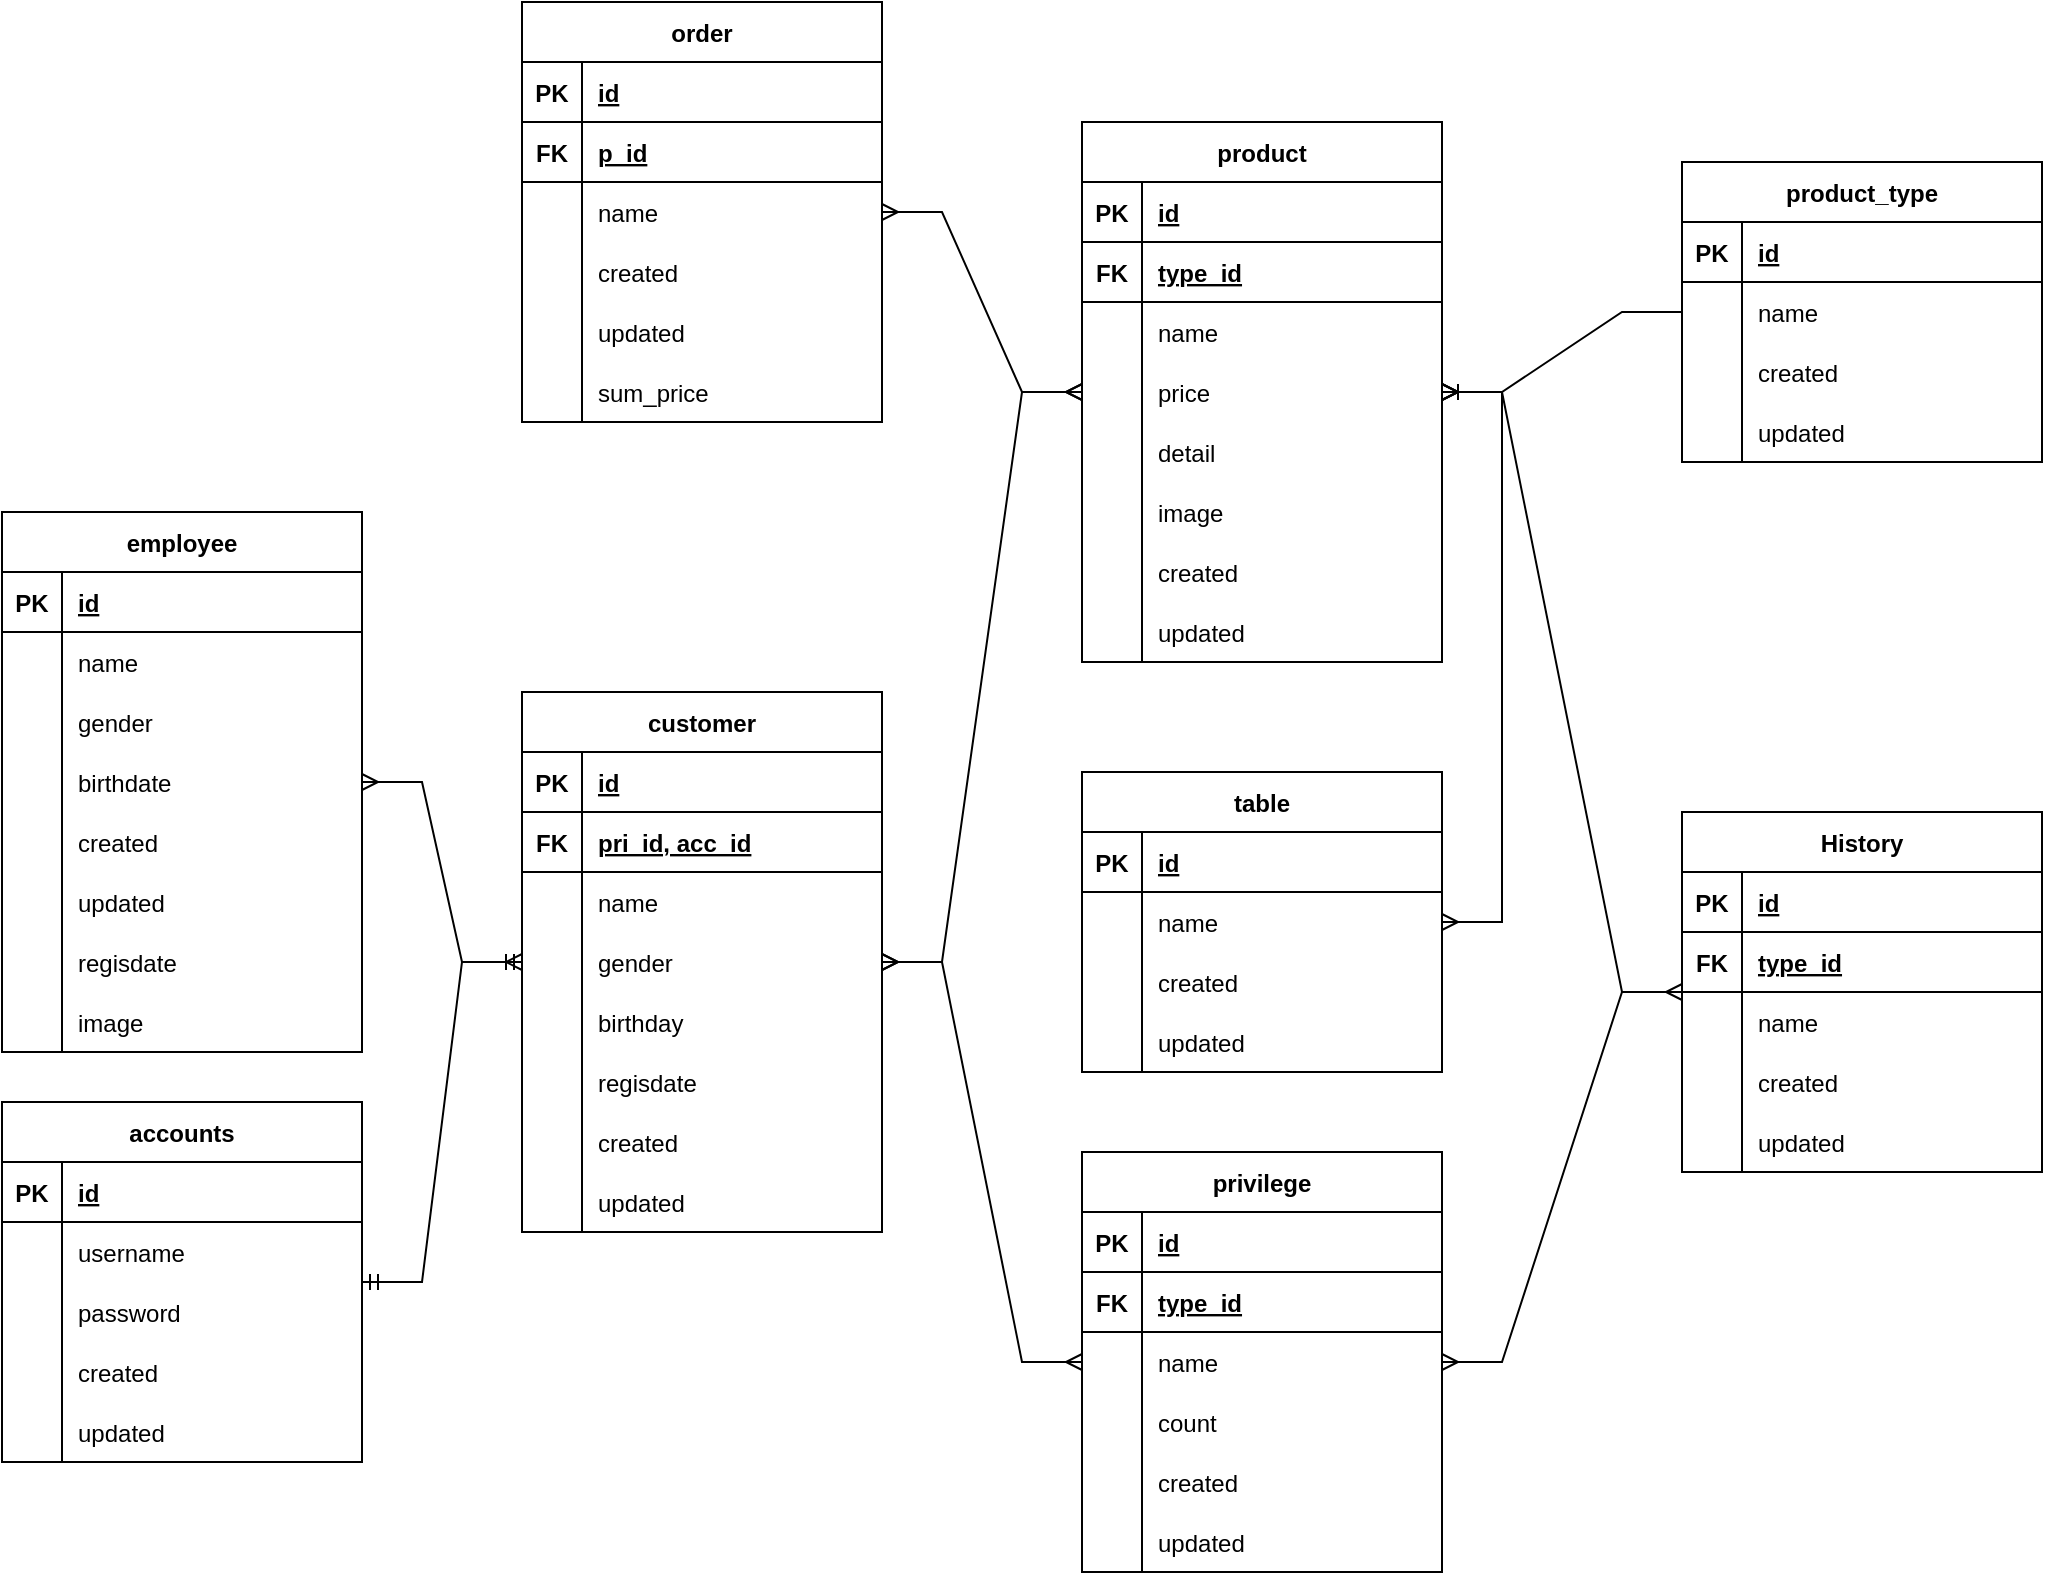 <mxfile version="20.6.0" type="github">
  <diagram name="Page-1" id="5d7acffa-a066-3a61-03fe-96351882024d">
    <mxGraphModel dx="1351" dy="737" grid="1" gridSize="10" guides="1" tooltips="1" connect="1" arrows="1" fold="1" page="1" pageScale="1" pageWidth="1100" pageHeight="850" background="#ffffff" math="0" shadow="0">
      <root>
        <mxCell id="0" />
        <mxCell id="1" parent="0" />
        <mxCell id="rkOTiN757Bld_D0Bsvgv-1" value="table" style="shape=table;startSize=30;container=1;collapsible=1;childLayout=tableLayout;fixedRows=1;rowLines=0;fontStyle=1;align=center;resizeLast=1;" parent="1" vertex="1">
          <mxGeometry x="580" y="425" width="180" height="150" as="geometry" />
        </mxCell>
        <mxCell id="rkOTiN757Bld_D0Bsvgv-2" value="" style="shape=tableRow;horizontal=0;startSize=0;swimlaneHead=0;swimlaneBody=0;fillColor=none;collapsible=0;dropTarget=0;points=[[0,0.5],[1,0.5]];portConstraint=eastwest;top=0;left=0;right=0;bottom=1;" parent="rkOTiN757Bld_D0Bsvgv-1" vertex="1">
          <mxGeometry y="30" width="180" height="30" as="geometry" />
        </mxCell>
        <mxCell id="rkOTiN757Bld_D0Bsvgv-3" value="PK" style="shape=partialRectangle;connectable=0;fillColor=none;top=0;left=0;bottom=0;right=0;fontStyle=1;overflow=hidden;" parent="rkOTiN757Bld_D0Bsvgv-2" vertex="1">
          <mxGeometry width="30" height="30" as="geometry">
            <mxRectangle width="30" height="30" as="alternateBounds" />
          </mxGeometry>
        </mxCell>
        <mxCell id="rkOTiN757Bld_D0Bsvgv-4" value="id" style="shape=partialRectangle;connectable=0;fillColor=none;top=0;left=0;bottom=0;right=0;align=left;spacingLeft=6;fontStyle=5;overflow=hidden;" parent="rkOTiN757Bld_D0Bsvgv-2" vertex="1">
          <mxGeometry x="30" width="150" height="30" as="geometry">
            <mxRectangle width="150" height="30" as="alternateBounds" />
          </mxGeometry>
        </mxCell>
        <mxCell id="rkOTiN757Bld_D0Bsvgv-5" value="" style="shape=tableRow;horizontal=0;startSize=0;swimlaneHead=0;swimlaneBody=0;fillColor=none;collapsible=0;dropTarget=0;points=[[0,0.5],[1,0.5]];portConstraint=eastwest;top=0;left=0;right=0;bottom=0;" parent="rkOTiN757Bld_D0Bsvgv-1" vertex="1">
          <mxGeometry y="60" width="180" height="30" as="geometry" />
        </mxCell>
        <mxCell id="rkOTiN757Bld_D0Bsvgv-6" value="" style="shape=partialRectangle;connectable=0;fillColor=none;top=0;left=0;bottom=0;right=0;editable=1;overflow=hidden;" parent="rkOTiN757Bld_D0Bsvgv-5" vertex="1">
          <mxGeometry width="30" height="30" as="geometry">
            <mxRectangle width="30" height="30" as="alternateBounds" />
          </mxGeometry>
        </mxCell>
        <mxCell id="rkOTiN757Bld_D0Bsvgv-7" value="name" style="shape=partialRectangle;connectable=0;fillColor=none;top=0;left=0;bottom=0;right=0;align=left;spacingLeft=6;overflow=hidden;" parent="rkOTiN757Bld_D0Bsvgv-5" vertex="1">
          <mxGeometry x="30" width="150" height="30" as="geometry">
            <mxRectangle width="150" height="30" as="alternateBounds" />
          </mxGeometry>
        </mxCell>
        <mxCell id="rkOTiN757Bld_D0Bsvgv-8" value="" style="shape=tableRow;horizontal=0;startSize=0;swimlaneHead=0;swimlaneBody=0;fillColor=none;collapsible=0;dropTarget=0;points=[[0,0.5],[1,0.5]];portConstraint=eastwest;top=0;left=0;right=0;bottom=0;" parent="rkOTiN757Bld_D0Bsvgv-1" vertex="1">
          <mxGeometry y="90" width="180" height="30" as="geometry" />
        </mxCell>
        <mxCell id="rkOTiN757Bld_D0Bsvgv-9" value="" style="shape=partialRectangle;connectable=0;fillColor=none;top=0;left=0;bottom=0;right=0;editable=1;overflow=hidden;" parent="rkOTiN757Bld_D0Bsvgv-8" vertex="1">
          <mxGeometry width="30" height="30" as="geometry">
            <mxRectangle width="30" height="30" as="alternateBounds" />
          </mxGeometry>
        </mxCell>
        <mxCell id="rkOTiN757Bld_D0Bsvgv-10" value="created" style="shape=partialRectangle;connectable=0;fillColor=none;top=0;left=0;bottom=0;right=0;align=left;spacingLeft=6;overflow=hidden;" parent="rkOTiN757Bld_D0Bsvgv-8" vertex="1">
          <mxGeometry x="30" width="150" height="30" as="geometry">
            <mxRectangle width="150" height="30" as="alternateBounds" />
          </mxGeometry>
        </mxCell>
        <mxCell id="rkOTiN757Bld_D0Bsvgv-16" value="" style="shape=tableRow;horizontal=0;startSize=0;swimlaneHead=0;swimlaneBody=0;fillColor=none;collapsible=0;dropTarget=0;points=[[0,0.5],[1,0.5]];portConstraint=eastwest;top=0;left=0;right=0;bottom=0;" parent="rkOTiN757Bld_D0Bsvgv-1" vertex="1">
          <mxGeometry y="120" width="180" height="30" as="geometry" />
        </mxCell>
        <mxCell id="rkOTiN757Bld_D0Bsvgv-17" value="" style="shape=partialRectangle;connectable=0;fillColor=none;top=0;left=0;bottom=0;right=0;editable=1;overflow=hidden;" parent="rkOTiN757Bld_D0Bsvgv-16" vertex="1">
          <mxGeometry width="30" height="30" as="geometry">
            <mxRectangle width="30" height="30" as="alternateBounds" />
          </mxGeometry>
        </mxCell>
        <mxCell id="rkOTiN757Bld_D0Bsvgv-18" value="updated" style="shape=partialRectangle;connectable=0;fillColor=none;top=0;left=0;bottom=0;right=0;align=left;spacingLeft=6;overflow=hidden;" parent="rkOTiN757Bld_D0Bsvgv-16" vertex="1">
          <mxGeometry x="30" width="150" height="30" as="geometry">
            <mxRectangle width="150" height="30" as="alternateBounds" />
          </mxGeometry>
        </mxCell>
        <mxCell id="rkOTiN757Bld_D0Bsvgv-32" value="customer" style="shape=table;startSize=30;container=1;collapsible=1;childLayout=tableLayout;fixedRows=1;rowLines=0;fontStyle=1;align=center;resizeLast=1;" parent="1" vertex="1">
          <mxGeometry x="300" y="385" width="180" height="270" as="geometry" />
        </mxCell>
        <mxCell id="rkOTiN757Bld_D0Bsvgv-33" value="" style="shape=tableRow;horizontal=0;startSize=0;swimlaneHead=0;swimlaneBody=0;fillColor=none;collapsible=0;dropTarget=0;points=[[0,0.5],[1,0.5]];portConstraint=eastwest;top=0;left=0;right=0;bottom=1;" parent="rkOTiN757Bld_D0Bsvgv-32" vertex="1">
          <mxGeometry y="30" width="180" height="30" as="geometry" />
        </mxCell>
        <mxCell id="rkOTiN757Bld_D0Bsvgv-34" value="PK" style="shape=partialRectangle;connectable=0;fillColor=none;top=0;left=0;bottom=0;right=0;fontStyle=1;overflow=hidden;" parent="rkOTiN757Bld_D0Bsvgv-33" vertex="1">
          <mxGeometry width="30" height="30" as="geometry">
            <mxRectangle width="30" height="30" as="alternateBounds" />
          </mxGeometry>
        </mxCell>
        <mxCell id="rkOTiN757Bld_D0Bsvgv-35" value="id" style="shape=partialRectangle;connectable=0;fillColor=none;top=0;left=0;bottom=0;right=0;align=left;spacingLeft=6;fontStyle=5;overflow=hidden;" parent="rkOTiN757Bld_D0Bsvgv-33" vertex="1">
          <mxGeometry x="30" width="150" height="30" as="geometry">
            <mxRectangle width="150" height="30" as="alternateBounds" />
          </mxGeometry>
        </mxCell>
        <mxCell id="iLS-FOW6j_LU89P7cBRq-101" value="" style="shape=tableRow;horizontal=0;startSize=0;swimlaneHead=0;swimlaneBody=0;fillColor=none;collapsible=0;dropTarget=0;points=[[0,0.5],[1,0.5]];portConstraint=eastwest;top=0;left=0;right=0;bottom=1;" parent="rkOTiN757Bld_D0Bsvgv-32" vertex="1">
          <mxGeometry y="60" width="180" height="30" as="geometry" />
        </mxCell>
        <mxCell id="iLS-FOW6j_LU89P7cBRq-102" value="FK" style="shape=partialRectangle;connectable=0;fillColor=none;top=0;left=0;bottom=0;right=0;fontStyle=1;overflow=hidden;" parent="iLS-FOW6j_LU89P7cBRq-101" vertex="1">
          <mxGeometry width="30" height="30" as="geometry">
            <mxRectangle width="30" height="30" as="alternateBounds" />
          </mxGeometry>
        </mxCell>
        <mxCell id="iLS-FOW6j_LU89P7cBRq-103" value="pri_id, acc_id" style="shape=partialRectangle;connectable=0;fillColor=none;top=0;left=0;bottom=0;right=0;align=left;spacingLeft=6;fontStyle=5;overflow=hidden;" parent="iLS-FOW6j_LU89P7cBRq-101" vertex="1">
          <mxGeometry x="30" width="150" height="30" as="geometry">
            <mxRectangle width="150" height="30" as="alternateBounds" />
          </mxGeometry>
        </mxCell>
        <mxCell id="rkOTiN757Bld_D0Bsvgv-36" value="" style="shape=tableRow;horizontal=0;startSize=0;swimlaneHead=0;swimlaneBody=0;fillColor=none;collapsible=0;dropTarget=0;points=[[0,0.5],[1,0.5]];portConstraint=eastwest;top=0;left=0;right=0;bottom=0;" parent="rkOTiN757Bld_D0Bsvgv-32" vertex="1">
          <mxGeometry y="90" width="180" height="30" as="geometry" />
        </mxCell>
        <mxCell id="rkOTiN757Bld_D0Bsvgv-37" value="" style="shape=partialRectangle;connectable=0;fillColor=none;top=0;left=0;bottom=0;right=0;editable=1;overflow=hidden;" parent="rkOTiN757Bld_D0Bsvgv-36" vertex="1">
          <mxGeometry width="30" height="30" as="geometry">
            <mxRectangle width="30" height="30" as="alternateBounds" />
          </mxGeometry>
        </mxCell>
        <mxCell id="rkOTiN757Bld_D0Bsvgv-38" value="name" style="shape=partialRectangle;connectable=0;fillColor=none;top=0;left=0;bottom=0;right=0;align=left;spacingLeft=6;overflow=hidden;" parent="rkOTiN757Bld_D0Bsvgv-36" vertex="1">
          <mxGeometry x="30" width="150" height="30" as="geometry">
            <mxRectangle width="150" height="30" as="alternateBounds" />
          </mxGeometry>
        </mxCell>
        <mxCell id="rkOTiN757Bld_D0Bsvgv-116" value="" style="shape=tableRow;horizontal=0;startSize=0;swimlaneHead=0;swimlaneBody=0;fillColor=none;collapsible=0;dropTarget=0;points=[[0,0.5],[1,0.5]];portConstraint=eastwest;top=0;left=0;right=0;bottom=0;" parent="rkOTiN757Bld_D0Bsvgv-32" vertex="1">
          <mxGeometry y="120" width="180" height="30" as="geometry" />
        </mxCell>
        <mxCell id="rkOTiN757Bld_D0Bsvgv-117" value="" style="shape=partialRectangle;connectable=0;fillColor=none;top=0;left=0;bottom=0;right=0;editable=1;overflow=hidden;" parent="rkOTiN757Bld_D0Bsvgv-116" vertex="1">
          <mxGeometry width="30" height="30" as="geometry">
            <mxRectangle width="30" height="30" as="alternateBounds" />
          </mxGeometry>
        </mxCell>
        <mxCell id="rkOTiN757Bld_D0Bsvgv-118" value="gender" style="shape=partialRectangle;connectable=0;fillColor=none;top=0;left=0;bottom=0;right=0;align=left;spacingLeft=6;overflow=hidden;" parent="rkOTiN757Bld_D0Bsvgv-116" vertex="1">
          <mxGeometry x="30" width="150" height="30" as="geometry">
            <mxRectangle width="150" height="30" as="alternateBounds" />
          </mxGeometry>
        </mxCell>
        <mxCell id="rkOTiN757Bld_D0Bsvgv-119" value="" style="shape=tableRow;horizontal=0;startSize=0;swimlaneHead=0;swimlaneBody=0;fillColor=none;collapsible=0;dropTarget=0;points=[[0,0.5],[1,0.5]];portConstraint=eastwest;top=0;left=0;right=0;bottom=0;" parent="rkOTiN757Bld_D0Bsvgv-32" vertex="1">
          <mxGeometry y="150" width="180" height="30" as="geometry" />
        </mxCell>
        <mxCell id="rkOTiN757Bld_D0Bsvgv-120" value="" style="shape=partialRectangle;connectable=0;fillColor=none;top=0;left=0;bottom=0;right=0;editable=1;overflow=hidden;" parent="rkOTiN757Bld_D0Bsvgv-119" vertex="1">
          <mxGeometry width="30" height="30" as="geometry">
            <mxRectangle width="30" height="30" as="alternateBounds" />
          </mxGeometry>
        </mxCell>
        <mxCell id="rkOTiN757Bld_D0Bsvgv-121" value="birthday" style="shape=partialRectangle;connectable=0;fillColor=none;top=0;left=0;bottom=0;right=0;align=left;spacingLeft=6;overflow=hidden;" parent="rkOTiN757Bld_D0Bsvgv-119" vertex="1">
          <mxGeometry x="30" width="150" height="30" as="geometry">
            <mxRectangle width="150" height="30" as="alternateBounds" />
          </mxGeometry>
        </mxCell>
        <mxCell id="iLS-FOW6j_LU89P7cBRq-33" value="" style="shape=tableRow;horizontal=0;startSize=0;swimlaneHead=0;swimlaneBody=0;fillColor=none;collapsible=0;dropTarget=0;points=[[0,0.5],[1,0.5]];portConstraint=eastwest;top=0;left=0;right=0;bottom=0;" parent="rkOTiN757Bld_D0Bsvgv-32" vertex="1">
          <mxGeometry y="180" width="180" height="30" as="geometry" />
        </mxCell>
        <mxCell id="iLS-FOW6j_LU89P7cBRq-34" value="" style="shape=partialRectangle;connectable=0;fillColor=none;top=0;left=0;bottom=0;right=0;editable=1;overflow=hidden;" parent="iLS-FOW6j_LU89P7cBRq-33" vertex="1">
          <mxGeometry width="30" height="30" as="geometry">
            <mxRectangle width="30" height="30" as="alternateBounds" />
          </mxGeometry>
        </mxCell>
        <mxCell id="iLS-FOW6j_LU89P7cBRq-35" value="regisdate" style="shape=partialRectangle;connectable=0;fillColor=none;top=0;left=0;bottom=0;right=0;align=left;spacingLeft=6;overflow=hidden;" parent="iLS-FOW6j_LU89P7cBRq-33" vertex="1">
          <mxGeometry x="30" width="150" height="30" as="geometry">
            <mxRectangle width="150" height="30" as="alternateBounds" />
          </mxGeometry>
        </mxCell>
        <mxCell id="rkOTiN757Bld_D0Bsvgv-39" value="" style="shape=tableRow;horizontal=0;startSize=0;swimlaneHead=0;swimlaneBody=0;fillColor=none;collapsible=0;dropTarget=0;points=[[0,0.5],[1,0.5]];portConstraint=eastwest;top=0;left=0;right=0;bottom=0;" parent="rkOTiN757Bld_D0Bsvgv-32" vertex="1">
          <mxGeometry y="210" width="180" height="30" as="geometry" />
        </mxCell>
        <mxCell id="rkOTiN757Bld_D0Bsvgv-40" value="" style="shape=partialRectangle;connectable=0;fillColor=none;top=0;left=0;bottom=0;right=0;editable=1;overflow=hidden;" parent="rkOTiN757Bld_D0Bsvgv-39" vertex="1">
          <mxGeometry width="30" height="30" as="geometry">
            <mxRectangle width="30" height="30" as="alternateBounds" />
          </mxGeometry>
        </mxCell>
        <mxCell id="rkOTiN757Bld_D0Bsvgv-41" value="created" style="shape=partialRectangle;connectable=0;fillColor=none;top=0;left=0;bottom=0;right=0;align=left;spacingLeft=6;overflow=hidden;" parent="rkOTiN757Bld_D0Bsvgv-39" vertex="1">
          <mxGeometry x="30" width="150" height="30" as="geometry">
            <mxRectangle width="150" height="30" as="alternateBounds" />
          </mxGeometry>
        </mxCell>
        <mxCell id="rkOTiN757Bld_D0Bsvgv-42" value="" style="shape=tableRow;horizontal=0;startSize=0;swimlaneHead=0;swimlaneBody=0;fillColor=none;collapsible=0;dropTarget=0;points=[[0,0.5],[1,0.5]];portConstraint=eastwest;top=0;left=0;right=0;bottom=0;" parent="rkOTiN757Bld_D0Bsvgv-32" vertex="1">
          <mxGeometry y="240" width="180" height="30" as="geometry" />
        </mxCell>
        <mxCell id="rkOTiN757Bld_D0Bsvgv-43" value="" style="shape=partialRectangle;connectable=0;fillColor=none;top=0;left=0;bottom=0;right=0;editable=1;overflow=hidden;" parent="rkOTiN757Bld_D0Bsvgv-42" vertex="1">
          <mxGeometry width="30" height="30" as="geometry">
            <mxRectangle width="30" height="30" as="alternateBounds" />
          </mxGeometry>
        </mxCell>
        <mxCell id="rkOTiN757Bld_D0Bsvgv-44" value="updated" style="shape=partialRectangle;connectable=0;fillColor=none;top=0;left=0;bottom=0;right=0;align=left;spacingLeft=6;overflow=hidden;" parent="rkOTiN757Bld_D0Bsvgv-42" vertex="1">
          <mxGeometry x="30" width="150" height="30" as="geometry">
            <mxRectangle width="150" height="30" as="alternateBounds" />
          </mxGeometry>
        </mxCell>
        <mxCell id="rkOTiN757Bld_D0Bsvgv-45" value="employee" style="shape=table;startSize=30;container=1;collapsible=1;childLayout=tableLayout;fixedRows=1;rowLines=0;fontStyle=1;align=center;resizeLast=1;" parent="1" vertex="1">
          <mxGeometry x="40" y="295" width="180" height="270" as="geometry" />
        </mxCell>
        <mxCell id="rkOTiN757Bld_D0Bsvgv-46" value="" style="shape=tableRow;horizontal=0;startSize=0;swimlaneHead=0;swimlaneBody=0;fillColor=none;collapsible=0;dropTarget=0;points=[[0,0.5],[1,0.5]];portConstraint=eastwest;top=0;left=0;right=0;bottom=1;" parent="rkOTiN757Bld_D0Bsvgv-45" vertex="1">
          <mxGeometry y="30" width="180" height="30" as="geometry" />
        </mxCell>
        <mxCell id="rkOTiN757Bld_D0Bsvgv-47" value="PK" style="shape=partialRectangle;connectable=0;fillColor=none;top=0;left=0;bottom=0;right=0;fontStyle=1;overflow=hidden;" parent="rkOTiN757Bld_D0Bsvgv-46" vertex="1">
          <mxGeometry width="30" height="30" as="geometry">
            <mxRectangle width="30" height="30" as="alternateBounds" />
          </mxGeometry>
        </mxCell>
        <mxCell id="rkOTiN757Bld_D0Bsvgv-48" value="id" style="shape=partialRectangle;connectable=0;fillColor=none;top=0;left=0;bottom=0;right=0;align=left;spacingLeft=6;fontStyle=5;overflow=hidden;" parent="rkOTiN757Bld_D0Bsvgv-46" vertex="1">
          <mxGeometry x="30" width="150" height="30" as="geometry">
            <mxRectangle width="150" height="30" as="alternateBounds" />
          </mxGeometry>
        </mxCell>
        <mxCell id="rkOTiN757Bld_D0Bsvgv-49" value="" style="shape=tableRow;horizontal=0;startSize=0;swimlaneHead=0;swimlaneBody=0;fillColor=none;collapsible=0;dropTarget=0;points=[[0,0.5],[1,0.5]];portConstraint=eastwest;top=0;left=0;right=0;bottom=0;" parent="rkOTiN757Bld_D0Bsvgv-45" vertex="1">
          <mxGeometry y="60" width="180" height="30" as="geometry" />
        </mxCell>
        <mxCell id="rkOTiN757Bld_D0Bsvgv-50" value="" style="shape=partialRectangle;connectable=0;fillColor=none;top=0;left=0;bottom=0;right=0;editable=1;overflow=hidden;" parent="rkOTiN757Bld_D0Bsvgv-49" vertex="1">
          <mxGeometry width="30" height="30" as="geometry">
            <mxRectangle width="30" height="30" as="alternateBounds" />
          </mxGeometry>
        </mxCell>
        <mxCell id="rkOTiN757Bld_D0Bsvgv-51" value="name" style="shape=partialRectangle;connectable=0;fillColor=none;top=0;left=0;bottom=0;right=0;align=left;spacingLeft=6;overflow=hidden;" parent="rkOTiN757Bld_D0Bsvgv-49" vertex="1">
          <mxGeometry x="30" width="150" height="30" as="geometry">
            <mxRectangle width="150" height="30" as="alternateBounds" />
          </mxGeometry>
        </mxCell>
        <mxCell id="iLS-FOW6j_LU89P7cBRq-27" value="" style="shape=tableRow;horizontal=0;startSize=0;swimlaneHead=0;swimlaneBody=0;fillColor=none;collapsible=0;dropTarget=0;points=[[0,0.5],[1,0.5]];portConstraint=eastwest;top=0;left=0;right=0;bottom=0;" parent="rkOTiN757Bld_D0Bsvgv-45" vertex="1">
          <mxGeometry y="90" width="180" height="30" as="geometry" />
        </mxCell>
        <mxCell id="iLS-FOW6j_LU89P7cBRq-28" value="" style="shape=partialRectangle;connectable=0;fillColor=none;top=0;left=0;bottom=0;right=0;editable=1;overflow=hidden;" parent="iLS-FOW6j_LU89P7cBRq-27" vertex="1">
          <mxGeometry width="30" height="30" as="geometry">
            <mxRectangle width="30" height="30" as="alternateBounds" />
          </mxGeometry>
        </mxCell>
        <mxCell id="iLS-FOW6j_LU89P7cBRq-29" value="gender" style="shape=partialRectangle;connectable=0;fillColor=none;top=0;left=0;bottom=0;right=0;align=left;spacingLeft=6;overflow=hidden;" parent="iLS-FOW6j_LU89P7cBRq-27" vertex="1">
          <mxGeometry x="30" width="150" height="30" as="geometry">
            <mxRectangle width="150" height="30" as="alternateBounds" />
          </mxGeometry>
        </mxCell>
        <mxCell id="iLS-FOW6j_LU89P7cBRq-30" value="" style="shape=tableRow;horizontal=0;startSize=0;swimlaneHead=0;swimlaneBody=0;fillColor=none;collapsible=0;dropTarget=0;points=[[0,0.5],[1,0.5]];portConstraint=eastwest;top=0;left=0;right=0;bottom=0;" parent="rkOTiN757Bld_D0Bsvgv-45" vertex="1">
          <mxGeometry y="120" width="180" height="30" as="geometry" />
        </mxCell>
        <mxCell id="iLS-FOW6j_LU89P7cBRq-31" value="" style="shape=partialRectangle;connectable=0;fillColor=none;top=0;left=0;bottom=0;right=0;editable=1;overflow=hidden;" parent="iLS-FOW6j_LU89P7cBRq-30" vertex="1">
          <mxGeometry width="30" height="30" as="geometry">
            <mxRectangle width="30" height="30" as="alternateBounds" />
          </mxGeometry>
        </mxCell>
        <mxCell id="iLS-FOW6j_LU89P7cBRq-32" value="birthdate" style="shape=partialRectangle;connectable=0;fillColor=none;top=0;left=0;bottom=0;right=0;align=left;spacingLeft=6;overflow=hidden;" parent="iLS-FOW6j_LU89P7cBRq-30" vertex="1">
          <mxGeometry x="30" width="150" height="30" as="geometry">
            <mxRectangle width="150" height="30" as="alternateBounds" />
          </mxGeometry>
        </mxCell>
        <mxCell id="rkOTiN757Bld_D0Bsvgv-52" value="" style="shape=tableRow;horizontal=0;startSize=0;swimlaneHead=0;swimlaneBody=0;fillColor=none;collapsible=0;dropTarget=0;points=[[0,0.5],[1,0.5]];portConstraint=eastwest;top=0;left=0;right=0;bottom=0;" parent="rkOTiN757Bld_D0Bsvgv-45" vertex="1">
          <mxGeometry y="150" width="180" height="30" as="geometry" />
        </mxCell>
        <mxCell id="rkOTiN757Bld_D0Bsvgv-53" value="" style="shape=partialRectangle;connectable=0;fillColor=none;top=0;left=0;bottom=0;right=0;editable=1;overflow=hidden;" parent="rkOTiN757Bld_D0Bsvgv-52" vertex="1">
          <mxGeometry width="30" height="30" as="geometry">
            <mxRectangle width="30" height="30" as="alternateBounds" />
          </mxGeometry>
        </mxCell>
        <mxCell id="rkOTiN757Bld_D0Bsvgv-54" value="created" style="shape=partialRectangle;connectable=0;fillColor=none;top=0;left=0;bottom=0;right=0;align=left;spacingLeft=6;overflow=hidden;" parent="rkOTiN757Bld_D0Bsvgv-52" vertex="1">
          <mxGeometry x="30" width="150" height="30" as="geometry">
            <mxRectangle width="150" height="30" as="alternateBounds" />
          </mxGeometry>
        </mxCell>
        <mxCell id="rkOTiN757Bld_D0Bsvgv-55" value="" style="shape=tableRow;horizontal=0;startSize=0;swimlaneHead=0;swimlaneBody=0;fillColor=none;collapsible=0;dropTarget=0;points=[[0,0.5],[1,0.5]];portConstraint=eastwest;top=0;left=0;right=0;bottom=0;" parent="rkOTiN757Bld_D0Bsvgv-45" vertex="1">
          <mxGeometry y="180" width="180" height="30" as="geometry" />
        </mxCell>
        <mxCell id="rkOTiN757Bld_D0Bsvgv-56" value="" style="shape=partialRectangle;connectable=0;fillColor=none;top=0;left=0;bottom=0;right=0;editable=1;overflow=hidden;" parent="rkOTiN757Bld_D0Bsvgv-55" vertex="1">
          <mxGeometry width="30" height="30" as="geometry">
            <mxRectangle width="30" height="30" as="alternateBounds" />
          </mxGeometry>
        </mxCell>
        <mxCell id="rkOTiN757Bld_D0Bsvgv-57" value="updated" style="shape=partialRectangle;connectable=0;fillColor=none;top=0;left=0;bottom=0;right=0;align=left;spacingLeft=6;overflow=hidden;" parent="rkOTiN757Bld_D0Bsvgv-55" vertex="1">
          <mxGeometry x="30" width="150" height="30" as="geometry">
            <mxRectangle width="150" height="30" as="alternateBounds" />
          </mxGeometry>
        </mxCell>
        <mxCell id="iLS-FOW6j_LU89P7cBRq-36" value="" style="shape=tableRow;horizontal=0;startSize=0;swimlaneHead=0;swimlaneBody=0;fillColor=none;collapsible=0;dropTarget=0;points=[[0,0.5],[1,0.5]];portConstraint=eastwest;top=0;left=0;right=0;bottom=0;" parent="rkOTiN757Bld_D0Bsvgv-45" vertex="1">
          <mxGeometry y="210" width="180" height="30" as="geometry" />
        </mxCell>
        <mxCell id="iLS-FOW6j_LU89P7cBRq-37" value="" style="shape=partialRectangle;connectable=0;fillColor=none;top=0;left=0;bottom=0;right=0;editable=1;overflow=hidden;" parent="iLS-FOW6j_LU89P7cBRq-36" vertex="1">
          <mxGeometry width="30" height="30" as="geometry">
            <mxRectangle width="30" height="30" as="alternateBounds" />
          </mxGeometry>
        </mxCell>
        <mxCell id="iLS-FOW6j_LU89P7cBRq-38" value="regisdate" style="shape=partialRectangle;connectable=0;fillColor=none;top=0;left=0;bottom=0;right=0;align=left;spacingLeft=6;overflow=hidden;" parent="iLS-FOW6j_LU89P7cBRq-36" vertex="1">
          <mxGeometry x="30" width="150" height="30" as="geometry">
            <mxRectangle width="150" height="30" as="alternateBounds" />
          </mxGeometry>
        </mxCell>
        <mxCell id="iLS-FOW6j_LU89P7cBRq-39" value="" style="shape=tableRow;horizontal=0;startSize=0;swimlaneHead=0;swimlaneBody=0;fillColor=none;collapsible=0;dropTarget=0;points=[[0,0.5],[1,0.5]];portConstraint=eastwest;top=0;left=0;right=0;bottom=0;" parent="rkOTiN757Bld_D0Bsvgv-45" vertex="1">
          <mxGeometry y="240" width="180" height="30" as="geometry" />
        </mxCell>
        <mxCell id="iLS-FOW6j_LU89P7cBRq-40" value="" style="shape=partialRectangle;connectable=0;fillColor=none;top=0;left=0;bottom=0;right=0;editable=1;overflow=hidden;" parent="iLS-FOW6j_LU89P7cBRq-39" vertex="1">
          <mxGeometry width="30" height="30" as="geometry">
            <mxRectangle width="30" height="30" as="alternateBounds" />
          </mxGeometry>
        </mxCell>
        <mxCell id="iLS-FOW6j_LU89P7cBRq-41" value="image" style="shape=partialRectangle;connectable=0;fillColor=none;top=0;left=0;bottom=0;right=0;align=left;spacingLeft=6;overflow=hidden;" parent="iLS-FOW6j_LU89P7cBRq-39" vertex="1">
          <mxGeometry x="30" width="150" height="30" as="geometry">
            <mxRectangle width="150" height="30" as="alternateBounds" />
          </mxGeometry>
        </mxCell>
        <mxCell id="rkOTiN757Bld_D0Bsvgv-58" value="History" style="shape=table;startSize=30;container=1;collapsible=1;childLayout=tableLayout;fixedRows=1;rowLines=0;fontStyle=1;align=center;resizeLast=1;" parent="1" vertex="1">
          <mxGeometry x="880" y="445" width="180" height="180" as="geometry" />
        </mxCell>
        <mxCell id="rkOTiN757Bld_D0Bsvgv-59" value="" style="shape=tableRow;horizontal=0;startSize=0;swimlaneHead=0;swimlaneBody=0;fillColor=none;collapsible=0;dropTarget=0;points=[[0,0.5],[1,0.5]];portConstraint=eastwest;top=0;left=0;right=0;bottom=1;" parent="rkOTiN757Bld_D0Bsvgv-58" vertex="1">
          <mxGeometry y="30" width="180" height="30" as="geometry" />
        </mxCell>
        <mxCell id="rkOTiN757Bld_D0Bsvgv-60" value="PK" style="shape=partialRectangle;connectable=0;fillColor=none;top=0;left=0;bottom=0;right=0;fontStyle=1;overflow=hidden;" parent="rkOTiN757Bld_D0Bsvgv-59" vertex="1">
          <mxGeometry width="30" height="30" as="geometry">
            <mxRectangle width="30" height="30" as="alternateBounds" />
          </mxGeometry>
        </mxCell>
        <mxCell id="rkOTiN757Bld_D0Bsvgv-61" value="id" style="shape=partialRectangle;connectable=0;fillColor=none;top=0;left=0;bottom=0;right=0;align=left;spacingLeft=6;fontStyle=5;overflow=hidden;" parent="rkOTiN757Bld_D0Bsvgv-59" vertex="1">
          <mxGeometry x="30" width="150" height="30" as="geometry">
            <mxRectangle width="150" height="30" as="alternateBounds" />
          </mxGeometry>
        </mxCell>
        <mxCell id="iLS-FOW6j_LU89P7cBRq-45" value="" style="shape=tableRow;horizontal=0;startSize=0;swimlaneHead=0;swimlaneBody=0;fillColor=none;collapsible=0;dropTarget=0;points=[[0,0.5],[1,0.5]];portConstraint=eastwest;top=0;left=0;right=0;bottom=1;" parent="rkOTiN757Bld_D0Bsvgv-58" vertex="1">
          <mxGeometry y="60" width="180" height="30" as="geometry" />
        </mxCell>
        <mxCell id="iLS-FOW6j_LU89P7cBRq-46" value="FK" style="shape=partialRectangle;connectable=0;fillColor=none;top=0;left=0;bottom=0;right=0;fontStyle=1;overflow=hidden;" parent="iLS-FOW6j_LU89P7cBRq-45" vertex="1">
          <mxGeometry width="30" height="30" as="geometry">
            <mxRectangle width="30" height="30" as="alternateBounds" />
          </mxGeometry>
        </mxCell>
        <mxCell id="iLS-FOW6j_LU89P7cBRq-47" value="type_id" style="shape=partialRectangle;connectable=0;fillColor=none;top=0;left=0;bottom=0;right=0;align=left;spacingLeft=6;fontStyle=5;overflow=hidden;" parent="iLS-FOW6j_LU89P7cBRq-45" vertex="1">
          <mxGeometry x="30" width="150" height="30" as="geometry">
            <mxRectangle width="150" height="30" as="alternateBounds" />
          </mxGeometry>
        </mxCell>
        <mxCell id="rkOTiN757Bld_D0Bsvgv-62" value="" style="shape=tableRow;horizontal=0;startSize=0;swimlaneHead=0;swimlaneBody=0;fillColor=none;collapsible=0;dropTarget=0;points=[[0,0.5],[1,0.5]];portConstraint=eastwest;top=0;left=0;right=0;bottom=0;" parent="rkOTiN757Bld_D0Bsvgv-58" vertex="1">
          <mxGeometry y="90" width="180" height="30" as="geometry" />
        </mxCell>
        <mxCell id="rkOTiN757Bld_D0Bsvgv-63" value="" style="shape=partialRectangle;connectable=0;fillColor=none;top=0;left=0;bottom=0;right=0;editable=1;overflow=hidden;" parent="rkOTiN757Bld_D0Bsvgv-62" vertex="1">
          <mxGeometry width="30" height="30" as="geometry">
            <mxRectangle width="30" height="30" as="alternateBounds" />
          </mxGeometry>
        </mxCell>
        <mxCell id="rkOTiN757Bld_D0Bsvgv-64" value="name" style="shape=partialRectangle;connectable=0;fillColor=none;top=0;left=0;bottom=0;right=0;align=left;spacingLeft=6;overflow=hidden;" parent="rkOTiN757Bld_D0Bsvgv-62" vertex="1">
          <mxGeometry x="30" width="150" height="30" as="geometry">
            <mxRectangle width="150" height="30" as="alternateBounds" />
          </mxGeometry>
        </mxCell>
        <mxCell id="rkOTiN757Bld_D0Bsvgv-65" value="" style="shape=tableRow;horizontal=0;startSize=0;swimlaneHead=0;swimlaneBody=0;fillColor=none;collapsible=0;dropTarget=0;points=[[0,0.5],[1,0.5]];portConstraint=eastwest;top=0;left=0;right=0;bottom=0;" parent="rkOTiN757Bld_D0Bsvgv-58" vertex="1">
          <mxGeometry y="120" width="180" height="30" as="geometry" />
        </mxCell>
        <mxCell id="rkOTiN757Bld_D0Bsvgv-66" value="" style="shape=partialRectangle;connectable=0;fillColor=none;top=0;left=0;bottom=0;right=0;editable=1;overflow=hidden;" parent="rkOTiN757Bld_D0Bsvgv-65" vertex="1">
          <mxGeometry width="30" height="30" as="geometry">
            <mxRectangle width="30" height="30" as="alternateBounds" />
          </mxGeometry>
        </mxCell>
        <mxCell id="rkOTiN757Bld_D0Bsvgv-67" value="created" style="shape=partialRectangle;connectable=0;fillColor=none;top=0;left=0;bottom=0;right=0;align=left;spacingLeft=6;overflow=hidden;" parent="rkOTiN757Bld_D0Bsvgv-65" vertex="1">
          <mxGeometry x="30" width="150" height="30" as="geometry">
            <mxRectangle width="150" height="30" as="alternateBounds" />
          </mxGeometry>
        </mxCell>
        <mxCell id="rkOTiN757Bld_D0Bsvgv-68" value="" style="shape=tableRow;horizontal=0;startSize=0;swimlaneHead=0;swimlaneBody=0;fillColor=none;collapsible=0;dropTarget=0;points=[[0,0.5],[1,0.5]];portConstraint=eastwest;top=0;left=0;right=0;bottom=0;" parent="rkOTiN757Bld_D0Bsvgv-58" vertex="1">
          <mxGeometry y="150" width="180" height="30" as="geometry" />
        </mxCell>
        <mxCell id="rkOTiN757Bld_D0Bsvgv-69" value="" style="shape=partialRectangle;connectable=0;fillColor=none;top=0;left=0;bottom=0;right=0;editable=1;overflow=hidden;" parent="rkOTiN757Bld_D0Bsvgv-68" vertex="1">
          <mxGeometry width="30" height="30" as="geometry">
            <mxRectangle width="30" height="30" as="alternateBounds" />
          </mxGeometry>
        </mxCell>
        <mxCell id="rkOTiN757Bld_D0Bsvgv-70" value="updated" style="shape=partialRectangle;connectable=0;fillColor=none;top=0;left=0;bottom=0;right=0;align=left;spacingLeft=6;overflow=hidden;" parent="rkOTiN757Bld_D0Bsvgv-68" vertex="1">
          <mxGeometry x="30" width="150" height="30" as="geometry">
            <mxRectangle width="150" height="30" as="alternateBounds" />
          </mxGeometry>
        </mxCell>
        <mxCell id="rkOTiN757Bld_D0Bsvgv-71" value="product_type" style="shape=table;startSize=30;container=1;collapsible=1;childLayout=tableLayout;fixedRows=1;rowLines=0;fontStyle=1;align=center;resizeLast=1;" parent="1" vertex="1">
          <mxGeometry x="880" y="120" width="180" height="150" as="geometry" />
        </mxCell>
        <mxCell id="rkOTiN757Bld_D0Bsvgv-72" value="" style="shape=tableRow;horizontal=0;startSize=0;swimlaneHead=0;swimlaneBody=0;fillColor=none;collapsible=0;dropTarget=0;points=[[0,0.5],[1,0.5]];portConstraint=eastwest;top=0;left=0;right=0;bottom=1;" parent="rkOTiN757Bld_D0Bsvgv-71" vertex="1">
          <mxGeometry y="30" width="180" height="30" as="geometry" />
        </mxCell>
        <mxCell id="rkOTiN757Bld_D0Bsvgv-73" value="PK" style="shape=partialRectangle;connectable=0;fillColor=none;top=0;left=0;bottom=0;right=0;fontStyle=1;overflow=hidden;" parent="rkOTiN757Bld_D0Bsvgv-72" vertex="1">
          <mxGeometry width="30" height="30" as="geometry">
            <mxRectangle width="30" height="30" as="alternateBounds" />
          </mxGeometry>
        </mxCell>
        <mxCell id="rkOTiN757Bld_D0Bsvgv-74" value="id" style="shape=partialRectangle;connectable=0;fillColor=none;top=0;left=0;bottom=0;right=0;align=left;spacingLeft=6;fontStyle=5;overflow=hidden;" parent="rkOTiN757Bld_D0Bsvgv-72" vertex="1">
          <mxGeometry x="30" width="150" height="30" as="geometry">
            <mxRectangle width="150" height="30" as="alternateBounds" />
          </mxGeometry>
        </mxCell>
        <mxCell id="rkOTiN757Bld_D0Bsvgv-75" value="" style="shape=tableRow;horizontal=0;startSize=0;swimlaneHead=0;swimlaneBody=0;fillColor=none;collapsible=0;dropTarget=0;points=[[0,0.5],[1,0.5]];portConstraint=eastwest;top=0;left=0;right=0;bottom=0;" parent="rkOTiN757Bld_D0Bsvgv-71" vertex="1">
          <mxGeometry y="60" width="180" height="30" as="geometry" />
        </mxCell>
        <mxCell id="rkOTiN757Bld_D0Bsvgv-76" value="" style="shape=partialRectangle;connectable=0;fillColor=none;top=0;left=0;bottom=0;right=0;editable=1;overflow=hidden;" parent="rkOTiN757Bld_D0Bsvgv-75" vertex="1">
          <mxGeometry width="30" height="30" as="geometry">
            <mxRectangle width="30" height="30" as="alternateBounds" />
          </mxGeometry>
        </mxCell>
        <mxCell id="rkOTiN757Bld_D0Bsvgv-77" value="name" style="shape=partialRectangle;connectable=0;fillColor=none;top=0;left=0;bottom=0;right=0;align=left;spacingLeft=6;overflow=hidden;" parent="rkOTiN757Bld_D0Bsvgv-75" vertex="1">
          <mxGeometry x="30" width="150" height="30" as="geometry">
            <mxRectangle width="150" height="30" as="alternateBounds" />
          </mxGeometry>
        </mxCell>
        <mxCell id="rkOTiN757Bld_D0Bsvgv-78" value="" style="shape=tableRow;horizontal=0;startSize=0;swimlaneHead=0;swimlaneBody=0;fillColor=none;collapsible=0;dropTarget=0;points=[[0,0.5],[1,0.5]];portConstraint=eastwest;top=0;left=0;right=0;bottom=0;" parent="rkOTiN757Bld_D0Bsvgv-71" vertex="1">
          <mxGeometry y="90" width="180" height="30" as="geometry" />
        </mxCell>
        <mxCell id="rkOTiN757Bld_D0Bsvgv-79" value="" style="shape=partialRectangle;connectable=0;fillColor=none;top=0;left=0;bottom=0;right=0;editable=1;overflow=hidden;" parent="rkOTiN757Bld_D0Bsvgv-78" vertex="1">
          <mxGeometry width="30" height="30" as="geometry">
            <mxRectangle width="30" height="30" as="alternateBounds" />
          </mxGeometry>
        </mxCell>
        <mxCell id="rkOTiN757Bld_D0Bsvgv-80" value="created" style="shape=partialRectangle;connectable=0;fillColor=none;top=0;left=0;bottom=0;right=0;align=left;spacingLeft=6;overflow=hidden;" parent="rkOTiN757Bld_D0Bsvgv-78" vertex="1">
          <mxGeometry x="30" width="150" height="30" as="geometry">
            <mxRectangle width="150" height="30" as="alternateBounds" />
          </mxGeometry>
        </mxCell>
        <mxCell id="rkOTiN757Bld_D0Bsvgv-81" value="" style="shape=tableRow;horizontal=0;startSize=0;swimlaneHead=0;swimlaneBody=0;fillColor=none;collapsible=0;dropTarget=0;points=[[0,0.5],[1,0.5]];portConstraint=eastwest;top=0;left=0;right=0;bottom=0;" parent="rkOTiN757Bld_D0Bsvgv-71" vertex="1">
          <mxGeometry y="120" width="180" height="30" as="geometry" />
        </mxCell>
        <mxCell id="rkOTiN757Bld_D0Bsvgv-82" value="" style="shape=partialRectangle;connectable=0;fillColor=none;top=0;left=0;bottom=0;right=0;editable=1;overflow=hidden;" parent="rkOTiN757Bld_D0Bsvgv-81" vertex="1">
          <mxGeometry width="30" height="30" as="geometry">
            <mxRectangle width="30" height="30" as="alternateBounds" />
          </mxGeometry>
        </mxCell>
        <mxCell id="rkOTiN757Bld_D0Bsvgv-83" value="updated" style="shape=partialRectangle;connectable=0;fillColor=none;top=0;left=0;bottom=0;right=0;align=left;spacingLeft=6;overflow=hidden;" parent="rkOTiN757Bld_D0Bsvgv-81" vertex="1">
          <mxGeometry x="30" width="150" height="30" as="geometry">
            <mxRectangle width="150" height="30" as="alternateBounds" />
          </mxGeometry>
        </mxCell>
        <mxCell id="rkOTiN757Bld_D0Bsvgv-84" value="product" style="shape=table;startSize=30;container=1;collapsible=1;childLayout=tableLayout;fixedRows=1;rowLines=0;fontStyle=1;align=center;resizeLast=1;" parent="1" vertex="1">
          <mxGeometry x="580" y="100" width="180" height="270" as="geometry" />
        </mxCell>
        <mxCell id="rkOTiN757Bld_D0Bsvgv-85" value="" style="shape=tableRow;horizontal=0;startSize=0;swimlaneHead=0;swimlaneBody=0;fillColor=none;collapsible=0;dropTarget=0;points=[[0,0.5],[1,0.5]];portConstraint=eastwest;top=0;left=0;right=0;bottom=1;" parent="rkOTiN757Bld_D0Bsvgv-84" vertex="1">
          <mxGeometry y="30" width="180" height="30" as="geometry" />
        </mxCell>
        <mxCell id="rkOTiN757Bld_D0Bsvgv-86" value="PK" style="shape=partialRectangle;connectable=0;fillColor=none;top=0;left=0;bottom=0;right=0;fontStyle=1;overflow=hidden;" parent="rkOTiN757Bld_D0Bsvgv-85" vertex="1">
          <mxGeometry width="30" height="30" as="geometry">
            <mxRectangle width="30" height="30" as="alternateBounds" />
          </mxGeometry>
        </mxCell>
        <mxCell id="rkOTiN757Bld_D0Bsvgv-87" value="id" style="shape=partialRectangle;connectable=0;fillColor=none;top=0;left=0;bottom=0;right=0;align=left;spacingLeft=6;fontStyle=5;overflow=hidden;" parent="rkOTiN757Bld_D0Bsvgv-85" vertex="1">
          <mxGeometry x="30" width="150" height="30" as="geometry">
            <mxRectangle width="150" height="30" as="alternateBounds" />
          </mxGeometry>
        </mxCell>
        <mxCell id="iLS-FOW6j_LU89P7cBRq-42" value="" style="shape=tableRow;horizontal=0;startSize=0;swimlaneHead=0;swimlaneBody=0;fillColor=none;collapsible=0;dropTarget=0;points=[[0,0.5],[1,0.5]];portConstraint=eastwest;top=0;left=0;right=0;bottom=1;" parent="rkOTiN757Bld_D0Bsvgv-84" vertex="1">
          <mxGeometry y="60" width="180" height="30" as="geometry" />
        </mxCell>
        <mxCell id="iLS-FOW6j_LU89P7cBRq-43" value="FK" style="shape=partialRectangle;connectable=0;fillColor=none;top=0;left=0;bottom=0;right=0;fontStyle=1;overflow=hidden;" parent="iLS-FOW6j_LU89P7cBRq-42" vertex="1">
          <mxGeometry width="30" height="30" as="geometry">
            <mxRectangle width="30" height="30" as="alternateBounds" />
          </mxGeometry>
        </mxCell>
        <mxCell id="iLS-FOW6j_LU89P7cBRq-44" value="type_id" style="shape=partialRectangle;connectable=0;fillColor=none;top=0;left=0;bottom=0;right=0;align=left;spacingLeft=6;fontStyle=5;overflow=hidden;" parent="iLS-FOW6j_LU89P7cBRq-42" vertex="1">
          <mxGeometry x="30" width="150" height="30" as="geometry">
            <mxRectangle width="150" height="30" as="alternateBounds" />
          </mxGeometry>
        </mxCell>
        <mxCell id="rkOTiN757Bld_D0Bsvgv-88" value="" style="shape=tableRow;horizontal=0;startSize=0;swimlaneHead=0;swimlaneBody=0;fillColor=none;collapsible=0;dropTarget=0;points=[[0,0.5],[1,0.5]];portConstraint=eastwest;top=0;left=0;right=0;bottom=0;" parent="rkOTiN757Bld_D0Bsvgv-84" vertex="1">
          <mxGeometry y="90" width="180" height="30" as="geometry" />
        </mxCell>
        <mxCell id="rkOTiN757Bld_D0Bsvgv-89" value="" style="shape=partialRectangle;connectable=0;fillColor=none;top=0;left=0;bottom=0;right=0;editable=1;overflow=hidden;" parent="rkOTiN757Bld_D0Bsvgv-88" vertex="1">
          <mxGeometry width="30" height="30" as="geometry">
            <mxRectangle width="30" height="30" as="alternateBounds" />
          </mxGeometry>
        </mxCell>
        <mxCell id="rkOTiN757Bld_D0Bsvgv-90" value="name" style="shape=partialRectangle;connectable=0;fillColor=none;top=0;left=0;bottom=0;right=0;align=left;spacingLeft=6;overflow=hidden;" parent="rkOTiN757Bld_D0Bsvgv-88" vertex="1">
          <mxGeometry x="30" width="150" height="30" as="geometry">
            <mxRectangle width="150" height="30" as="alternateBounds" />
          </mxGeometry>
        </mxCell>
        <mxCell id="rkOTiN757Bld_D0Bsvgv-110" value="" style="shape=tableRow;horizontal=0;startSize=0;swimlaneHead=0;swimlaneBody=0;fillColor=none;collapsible=0;dropTarget=0;points=[[0,0.5],[1,0.5]];portConstraint=eastwest;top=0;left=0;right=0;bottom=0;" parent="rkOTiN757Bld_D0Bsvgv-84" vertex="1">
          <mxGeometry y="120" width="180" height="30" as="geometry" />
        </mxCell>
        <mxCell id="rkOTiN757Bld_D0Bsvgv-111" value="" style="shape=partialRectangle;connectable=0;fillColor=none;top=0;left=0;bottom=0;right=0;editable=1;overflow=hidden;" parent="rkOTiN757Bld_D0Bsvgv-110" vertex="1">
          <mxGeometry width="30" height="30" as="geometry">
            <mxRectangle width="30" height="30" as="alternateBounds" />
          </mxGeometry>
        </mxCell>
        <mxCell id="rkOTiN757Bld_D0Bsvgv-112" value="price" style="shape=partialRectangle;connectable=0;fillColor=none;top=0;left=0;bottom=0;right=0;align=left;spacingLeft=6;overflow=hidden;" parent="rkOTiN757Bld_D0Bsvgv-110" vertex="1">
          <mxGeometry x="30" width="150" height="30" as="geometry">
            <mxRectangle width="150" height="30" as="alternateBounds" />
          </mxGeometry>
        </mxCell>
        <mxCell id="rkOTiN757Bld_D0Bsvgv-122" value="" style="shape=tableRow;horizontal=0;startSize=0;swimlaneHead=0;swimlaneBody=0;fillColor=none;collapsible=0;dropTarget=0;points=[[0,0.5],[1,0.5]];portConstraint=eastwest;top=0;left=0;right=0;bottom=0;" parent="rkOTiN757Bld_D0Bsvgv-84" vertex="1">
          <mxGeometry y="150" width="180" height="30" as="geometry" />
        </mxCell>
        <mxCell id="rkOTiN757Bld_D0Bsvgv-123" value="" style="shape=partialRectangle;connectable=0;fillColor=none;top=0;left=0;bottom=0;right=0;editable=1;overflow=hidden;" parent="rkOTiN757Bld_D0Bsvgv-122" vertex="1">
          <mxGeometry width="30" height="30" as="geometry">
            <mxRectangle width="30" height="30" as="alternateBounds" />
          </mxGeometry>
        </mxCell>
        <mxCell id="rkOTiN757Bld_D0Bsvgv-124" value="detail" style="shape=partialRectangle;connectable=0;fillColor=none;top=0;left=0;bottom=0;right=0;align=left;spacingLeft=6;overflow=hidden;" parent="rkOTiN757Bld_D0Bsvgv-122" vertex="1">
          <mxGeometry x="30" width="150" height="30" as="geometry">
            <mxRectangle width="150" height="30" as="alternateBounds" />
          </mxGeometry>
        </mxCell>
        <mxCell id="rkOTiN757Bld_D0Bsvgv-125" value="" style="shape=tableRow;horizontal=0;startSize=0;swimlaneHead=0;swimlaneBody=0;fillColor=none;collapsible=0;dropTarget=0;points=[[0,0.5],[1,0.5]];portConstraint=eastwest;top=0;left=0;right=0;bottom=0;" parent="rkOTiN757Bld_D0Bsvgv-84" vertex="1">
          <mxGeometry y="180" width="180" height="30" as="geometry" />
        </mxCell>
        <mxCell id="rkOTiN757Bld_D0Bsvgv-126" value="" style="shape=partialRectangle;connectable=0;fillColor=none;top=0;left=0;bottom=0;right=0;editable=1;overflow=hidden;" parent="rkOTiN757Bld_D0Bsvgv-125" vertex="1">
          <mxGeometry width="30" height="30" as="geometry">
            <mxRectangle width="30" height="30" as="alternateBounds" />
          </mxGeometry>
        </mxCell>
        <mxCell id="rkOTiN757Bld_D0Bsvgv-127" value="image" style="shape=partialRectangle;connectable=0;fillColor=none;top=0;left=0;bottom=0;right=0;align=left;spacingLeft=6;overflow=hidden;" parent="rkOTiN757Bld_D0Bsvgv-125" vertex="1">
          <mxGeometry x="30" width="150" height="30" as="geometry">
            <mxRectangle width="150" height="30" as="alternateBounds" />
          </mxGeometry>
        </mxCell>
        <mxCell id="rkOTiN757Bld_D0Bsvgv-91" value="" style="shape=tableRow;horizontal=0;startSize=0;swimlaneHead=0;swimlaneBody=0;fillColor=none;collapsible=0;dropTarget=0;points=[[0,0.5],[1,0.5]];portConstraint=eastwest;top=0;left=0;right=0;bottom=0;" parent="rkOTiN757Bld_D0Bsvgv-84" vertex="1">
          <mxGeometry y="210" width="180" height="30" as="geometry" />
        </mxCell>
        <mxCell id="rkOTiN757Bld_D0Bsvgv-92" value="" style="shape=partialRectangle;connectable=0;fillColor=none;top=0;left=0;bottom=0;right=0;editable=1;overflow=hidden;" parent="rkOTiN757Bld_D0Bsvgv-91" vertex="1">
          <mxGeometry width="30" height="30" as="geometry">
            <mxRectangle width="30" height="30" as="alternateBounds" />
          </mxGeometry>
        </mxCell>
        <mxCell id="rkOTiN757Bld_D0Bsvgv-93" value="created" style="shape=partialRectangle;connectable=0;fillColor=none;top=0;left=0;bottom=0;right=0;align=left;spacingLeft=6;overflow=hidden;" parent="rkOTiN757Bld_D0Bsvgv-91" vertex="1">
          <mxGeometry x="30" width="150" height="30" as="geometry">
            <mxRectangle width="150" height="30" as="alternateBounds" />
          </mxGeometry>
        </mxCell>
        <mxCell id="rkOTiN757Bld_D0Bsvgv-94" value="" style="shape=tableRow;horizontal=0;startSize=0;swimlaneHead=0;swimlaneBody=0;fillColor=none;collapsible=0;dropTarget=0;points=[[0,0.5],[1,0.5]];portConstraint=eastwest;top=0;left=0;right=0;bottom=0;" parent="rkOTiN757Bld_D0Bsvgv-84" vertex="1">
          <mxGeometry y="240" width="180" height="30" as="geometry" />
        </mxCell>
        <mxCell id="rkOTiN757Bld_D0Bsvgv-95" value="" style="shape=partialRectangle;connectable=0;fillColor=none;top=0;left=0;bottom=0;right=0;editable=1;overflow=hidden;" parent="rkOTiN757Bld_D0Bsvgv-94" vertex="1">
          <mxGeometry width="30" height="30" as="geometry">
            <mxRectangle width="30" height="30" as="alternateBounds" />
          </mxGeometry>
        </mxCell>
        <mxCell id="rkOTiN757Bld_D0Bsvgv-96" value="updated" style="shape=partialRectangle;connectable=0;fillColor=none;top=0;left=0;bottom=0;right=0;align=left;spacingLeft=6;overflow=hidden;" parent="rkOTiN757Bld_D0Bsvgv-94" vertex="1">
          <mxGeometry x="30" width="150" height="30" as="geometry">
            <mxRectangle width="150" height="30" as="alternateBounds" />
          </mxGeometry>
        </mxCell>
        <mxCell id="rkOTiN757Bld_D0Bsvgv-134" value="" style="edgeStyle=entityRelationEdgeStyle;fontSize=12;html=1;endArrow=ERoneToMany;rounded=0;" parent="1" source="rkOTiN757Bld_D0Bsvgv-71" target="rkOTiN757Bld_D0Bsvgv-84" edge="1">
          <mxGeometry width="100" height="100" relative="1" as="geometry">
            <mxPoint x="540" y="465" as="sourcePoint" />
            <mxPoint x="640" y="365" as="targetPoint" />
          </mxGeometry>
        </mxCell>
        <mxCell id="rkOTiN757Bld_D0Bsvgv-135" value="" style="edgeStyle=entityRelationEdgeStyle;fontSize=12;html=1;endArrow=ERoneToMany;rounded=0;" parent="1" source="rkOTiN757Bld_D0Bsvgv-58" target="rkOTiN757Bld_D0Bsvgv-84" edge="1">
          <mxGeometry width="100" height="100" relative="1" as="geometry">
            <mxPoint x="540" y="495" as="sourcePoint" />
            <mxPoint x="640" y="395" as="targetPoint" />
          </mxGeometry>
        </mxCell>
        <mxCell id="rkOTiN757Bld_D0Bsvgv-136" value="" style="edgeStyle=entityRelationEdgeStyle;fontSize=12;html=1;endArrow=ERmany;startArrow=ERmany;rounded=0;" parent="1" source="rkOTiN757Bld_D0Bsvgv-1" target="rkOTiN757Bld_D0Bsvgv-84" edge="1">
          <mxGeometry width="100" height="100" relative="1" as="geometry">
            <mxPoint x="540" y="455" as="sourcePoint" />
            <mxPoint x="640" y="355" as="targetPoint" />
          </mxGeometry>
        </mxCell>
        <mxCell id="rkOTiN757Bld_D0Bsvgv-137" value="" style="edgeStyle=entityRelationEdgeStyle;fontSize=12;html=1;endArrow=ERmany;startArrow=ERmany;rounded=0;" parent="1" source="rkOTiN757Bld_D0Bsvgv-32" target="rkOTiN757Bld_D0Bsvgv-84" edge="1">
          <mxGeometry width="100" height="100" relative="1" as="geometry">
            <mxPoint x="540" y="495" as="sourcePoint" />
            <mxPoint x="640" y="395" as="targetPoint" />
          </mxGeometry>
        </mxCell>
        <mxCell id="rkOTiN757Bld_D0Bsvgv-138" value="" style="edgeStyle=entityRelationEdgeStyle;fontSize=12;html=1;endArrow=ERmany;startArrow=ERmany;rounded=0;" parent="1" source="rkOTiN757Bld_D0Bsvgv-45" target="rkOTiN757Bld_D0Bsvgv-32" edge="1">
          <mxGeometry width="100" height="100" relative="1" as="geometry">
            <mxPoint x="540" y="505" as="sourcePoint" />
            <mxPoint x="640" y="405" as="targetPoint" />
          </mxGeometry>
        </mxCell>
        <mxCell id="iLS-FOW6j_LU89P7cBRq-48" value="privilege" style="shape=table;startSize=30;container=1;collapsible=1;childLayout=tableLayout;fixedRows=1;rowLines=0;fontStyle=1;align=center;resizeLast=1;" parent="1" vertex="1">
          <mxGeometry x="580" y="615" width="180" height="210" as="geometry" />
        </mxCell>
        <mxCell id="iLS-FOW6j_LU89P7cBRq-49" value="" style="shape=tableRow;horizontal=0;startSize=0;swimlaneHead=0;swimlaneBody=0;fillColor=none;collapsible=0;dropTarget=0;points=[[0,0.5],[1,0.5]];portConstraint=eastwest;top=0;left=0;right=0;bottom=1;" parent="iLS-FOW6j_LU89P7cBRq-48" vertex="1">
          <mxGeometry y="30" width="180" height="30" as="geometry" />
        </mxCell>
        <mxCell id="iLS-FOW6j_LU89P7cBRq-50" value="PK" style="shape=partialRectangle;connectable=0;fillColor=none;top=0;left=0;bottom=0;right=0;fontStyle=1;overflow=hidden;" parent="iLS-FOW6j_LU89P7cBRq-49" vertex="1">
          <mxGeometry width="30" height="30" as="geometry">
            <mxRectangle width="30" height="30" as="alternateBounds" />
          </mxGeometry>
        </mxCell>
        <mxCell id="iLS-FOW6j_LU89P7cBRq-51" value="id" style="shape=partialRectangle;connectable=0;fillColor=none;top=0;left=0;bottom=0;right=0;align=left;spacingLeft=6;fontStyle=5;overflow=hidden;" parent="iLS-FOW6j_LU89P7cBRq-49" vertex="1">
          <mxGeometry x="30" width="150" height="30" as="geometry">
            <mxRectangle width="150" height="30" as="alternateBounds" />
          </mxGeometry>
        </mxCell>
        <mxCell id="iLS-FOW6j_LU89P7cBRq-61" value="" style="shape=tableRow;horizontal=0;startSize=0;swimlaneHead=0;swimlaneBody=0;fillColor=none;collapsible=0;dropTarget=0;points=[[0,0.5],[1,0.5]];portConstraint=eastwest;top=0;left=0;right=0;bottom=1;" parent="iLS-FOW6j_LU89P7cBRq-48" vertex="1">
          <mxGeometry y="60" width="180" height="30" as="geometry" />
        </mxCell>
        <mxCell id="iLS-FOW6j_LU89P7cBRq-62" value="FK" style="shape=partialRectangle;connectable=0;fillColor=none;top=0;left=0;bottom=0;right=0;fontStyle=1;overflow=hidden;" parent="iLS-FOW6j_LU89P7cBRq-61" vertex="1">
          <mxGeometry width="30" height="30" as="geometry">
            <mxRectangle width="30" height="30" as="alternateBounds" />
          </mxGeometry>
        </mxCell>
        <mxCell id="iLS-FOW6j_LU89P7cBRq-63" value="type_id" style="shape=partialRectangle;connectable=0;fillColor=none;top=0;left=0;bottom=0;right=0;align=left;spacingLeft=6;fontStyle=5;overflow=hidden;" parent="iLS-FOW6j_LU89P7cBRq-61" vertex="1">
          <mxGeometry x="30" width="150" height="30" as="geometry">
            <mxRectangle width="150" height="30" as="alternateBounds" />
          </mxGeometry>
        </mxCell>
        <mxCell id="iLS-FOW6j_LU89P7cBRq-52" value="" style="shape=tableRow;horizontal=0;startSize=0;swimlaneHead=0;swimlaneBody=0;fillColor=none;collapsible=0;dropTarget=0;points=[[0,0.5],[1,0.5]];portConstraint=eastwest;top=0;left=0;right=0;bottom=0;" parent="iLS-FOW6j_LU89P7cBRq-48" vertex="1">
          <mxGeometry y="90" width="180" height="30" as="geometry" />
        </mxCell>
        <mxCell id="iLS-FOW6j_LU89P7cBRq-53" value="" style="shape=partialRectangle;connectable=0;fillColor=none;top=0;left=0;bottom=0;right=0;editable=1;overflow=hidden;" parent="iLS-FOW6j_LU89P7cBRq-52" vertex="1">
          <mxGeometry width="30" height="30" as="geometry">
            <mxRectangle width="30" height="30" as="alternateBounds" />
          </mxGeometry>
        </mxCell>
        <mxCell id="iLS-FOW6j_LU89P7cBRq-54" value="name" style="shape=partialRectangle;connectable=0;fillColor=none;top=0;left=0;bottom=0;right=0;align=left;spacingLeft=6;overflow=hidden;" parent="iLS-FOW6j_LU89P7cBRq-52" vertex="1">
          <mxGeometry x="30" width="150" height="30" as="geometry">
            <mxRectangle width="150" height="30" as="alternateBounds" />
          </mxGeometry>
        </mxCell>
        <mxCell id="iLS-FOW6j_LU89P7cBRq-67" value="" style="shape=tableRow;horizontal=0;startSize=0;swimlaneHead=0;swimlaneBody=0;fillColor=none;collapsible=0;dropTarget=0;points=[[0,0.5],[1,0.5]];portConstraint=eastwest;top=0;left=0;right=0;bottom=0;" parent="iLS-FOW6j_LU89P7cBRq-48" vertex="1">
          <mxGeometry y="120" width="180" height="30" as="geometry" />
        </mxCell>
        <mxCell id="iLS-FOW6j_LU89P7cBRq-68" value="" style="shape=partialRectangle;connectable=0;fillColor=none;top=0;left=0;bottom=0;right=0;editable=1;overflow=hidden;" parent="iLS-FOW6j_LU89P7cBRq-67" vertex="1">
          <mxGeometry width="30" height="30" as="geometry">
            <mxRectangle width="30" height="30" as="alternateBounds" />
          </mxGeometry>
        </mxCell>
        <mxCell id="iLS-FOW6j_LU89P7cBRq-69" value="count" style="shape=partialRectangle;connectable=0;fillColor=none;top=0;left=0;bottom=0;right=0;align=left;spacingLeft=6;overflow=hidden;" parent="iLS-FOW6j_LU89P7cBRq-67" vertex="1">
          <mxGeometry x="30" width="150" height="30" as="geometry">
            <mxRectangle width="150" height="30" as="alternateBounds" />
          </mxGeometry>
        </mxCell>
        <mxCell id="iLS-FOW6j_LU89P7cBRq-55" value="" style="shape=tableRow;horizontal=0;startSize=0;swimlaneHead=0;swimlaneBody=0;fillColor=none;collapsible=0;dropTarget=0;points=[[0,0.5],[1,0.5]];portConstraint=eastwest;top=0;left=0;right=0;bottom=0;" parent="iLS-FOW6j_LU89P7cBRq-48" vertex="1">
          <mxGeometry y="150" width="180" height="30" as="geometry" />
        </mxCell>
        <mxCell id="iLS-FOW6j_LU89P7cBRq-56" value="" style="shape=partialRectangle;connectable=0;fillColor=none;top=0;left=0;bottom=0;right=0;editable=1;overflow=hidden;" parent="iLS-FOW6j_LU89P7cBRq-55" vertex="1">
          <mxGeometry width="30" height="30" as="geometry">
            <mxRectangle width="30" height="30" as="alternateBounds" />
          </mxGeometry>
        </mxCell>
        <mxCell id="iLS-FOW6j_LU89P7cBRq-57" value="created" style="shape=partialRectangle;connectable=0;fillColor=none;top=0;left=0;bottom=0;right=0;align=left;spacingLeft=6;overflow=hidden;" parent="iLS-FOW6j_LU89P7cBRq-55" vertex="1">
          <mxGeometry x="30" width="150" height="30" as="geometry">
            <mxRectangle width="150" height="30" as="alternateBounds" />
          </mxGeometry>
        </mxCell>
        <mxCell id="iLS-FOW6j_LU89P7cBRq-58" value="" style="shape=tableRow;horizontal=0;startSize=0;swimlaneHead=0;swimlaneBody=0;fillColor=none;collapsible=0;dropTarget=0;points=[[0,0.5],[1,0.5]];portConstraint=eastwest;top=0;left=0;right=0;bottom=0;" parent="iLS-FOW6j_LU89P7cBRq-48" vertex="1">
          <mxGeometry y="180" width="180" height="30" as="geometry" />
        </mxCell>
        <mxCell id="iLS-FOW6j_LU89P7cBRq-59" value="" style="shape=partialRectangle;connectable=0;fillColor=none;top=0;left=0;bottom=0;right=0;editable=1;overflow=hidden;" parent="iLS-FOW6j_LU89P7cBRq-58" vertex="1">
          <mxGeometry width="30" height="30" as="geometry">
            <mxRectangle width="30" height="30" as="alternateBounds" />
          </mxGeometry>
        </mxCell>
        <mxCell id="iLS-FOW6j_LU89P7cBRq-60" value="updated" style="shape=partialRectangle;connectable=0;fillColor=none;top=0;left=0;bottom=0;right=0;align=left;spacingLeft=6;overflow=hidden;" parent="iLS-FOW6j_LU89P7cBRq-58" vertex="1">
          <mxGeometry x="30" width="150" height="30" as="geometry">
            <mxRectangle width="150" height="30" as="alternateBounds" />
          </mxGeometry>
        </mxCell>
        <mxCell id="iLS-FOW6j_LU89P7cBRq-70" value="order" style="shape=table;startSize=30;container=1;collapsible=1;childLayout=tableLayout;fixedRows=1;rowLines=0;fontStyle=1;align=center;resizeLast=1;" parent="1" vertex="1">
          <mxGeometry x="300" y="40" width="180" height="210" as="geometry" />
        </mxCell>
        <mxCell id="iLS-FOW6j_LU89P7cBRq-71" value="" style="shape=tableRow;horizontal=0;startSize=0;swimlaneHead=0;swimlaneBody=0;fillColor=none;collapsible=0;dropTarget=0;points=[[0,0.5],[1,0.5]];portConstraint=eastwest;top=0;left=0;right=0;bottom=1;" parent="iLS-FOW6j_LU89P7cBRq-70" vertex="1">
          <mxGeometry y="30" width="180" height="30" as="geometry" />
        </mxCell>
        <mxCell id="iLS-FOW6j_LU89P7cBRq-72" value="PK" style="shape=partialRectangle;connectable=0;fillColor=none;top=0;left=0;bottom=0;right=0;fontStyle=1;overflow=hidden;" parent="iLS-FOW6j_LU89P7cBRq-71" vertex="1">
          <mxGeometry width="30" height="30" as="geometry">
            <mxRectangle width="30" height="30" as="alternateBounds" />
          </mxGeometry>
        </mxCell>
        <mxCell id="iLS-FOW6j_LU89P7cBRq-73" value="id" style="shape=partialRectangle;connectable=0;fillColor=none;top=0;left=0;bottom=0;right=0;align=left;spacingLeft=6;fontStyle=5;overflow=hidden;" parent="iLS-FOW6j_LU89P7cBRq-71" vertex="1">
          <mxGeometry x="30" width="150" height="30" as="geometry">
            <mxRectangle width="150" height="30" as="alternateBounds" />
          </mxGeometry>
        </mxCell>
        <mxCell id="iLS-FOW6j_LU89P7cBRq-89" value="" style="shape=tableRow;horizontal=0;startSize=0;swimlaneHead=0;swimlaneBody=0;fillColor=none;collapsible=0;dropTarget=0;points=[[0,0.5],[1,0.5]];portConstraint=eastwest;top=0;left=0;right=0;bottom=1;" parent="iLS-FOW6j_LU89P7cBRq-70" vertex="1">
          <mxGeometry y="60" width="180" height="30" as="geometry" />
        </mxCell>
        <mxCell id="iLS-FOW6j_LU89P7cBRq-90" value="FK" style="shape=partialRectangle;connectable=0;fillColor=none;top=0;left=0;bottom=0;right=0;fontStyle=1;overflow=hidden;" parent="iLS-FOW6j_LU89P7cBRq-89" vertex="1">
          <mxGeometry width="30" height="30" as="geometry">
            <mxRectangle width="30" height="30" as="alternateBounds" />
          </mxGeometry>
        </mxCell>
        <mxCell id="iLS-FOW6j_LU89P7cBRq-91" value="p_id" style="shape=partialRectangle;connectable=0;fillColor=none;top=0;left=0;bottom=0;right=0;align=left;spacingLeft=6;fontStyle=5;overflow=hidden;" parent="iLS-FOW6j_LU89P7cBRq-89" vertex="1">
          <mxGeometry x="30" width="150" height="30" as="geometry">
            <mxRectangle width="150" height="30" as="alternateBounds" />
          </mxGeometry>
        </mxCell>
        <mxCell id="iLS-FOW6j_LU89P7cBRq-77" value="" style="shape=tableRow;horizontal=0;startSize=0;swimlaneHead=0;swimlaneBody=0;fillColor=none;collapsible=0;dropTarget=0;points=[[0,0.5],[1,0.5]];portConstraint=eastwest;top=0;left=0;right=0;bottom=0;" parent="iLS-FOW6j_LU89P7cBRq-70" vertex="1">
          <mxGeometry y="90" width="180" height="30" as="geometry" />
        </mxCell>
        <mxCell id="iLS-FOW6j_LU89P7cBRq-78" value="" style="shape=partialRectangle;connectable=0;fillColor=none;top=0;left=0;bottom=0;right=0;editable=1;overflow=hidden;" parent="iLS-FOW6j_LU89P7cBRq-77" vertex="1">
          <mxGeometry width="30" height="30" as="geometry">
            <mxRectangle width="30" height="30" as="alternateBounds" />
          </mxGeometry>
        </mxCell>
        <mxCell id="iLS-FOW6j_LU89P7cBRq-79" value="name" style="shape=partialRectangle;connectable=0;fillColor=none;top=0;left=0;bottom=0;right=0;align=left;spacingLeft=6;overflow=hidden;" parent="iLS-FOW6j_LU89P7cBRq-77" vertex="1">
          <mxGeometry x="30" width="150" height="30" as="geometry">
            <mxRectangle width="150" height="30" as="alternateBounds" />
          </mxGeometry>
        </mxCell>
        <mxCell id="iLS-FOW6j_LU89P7cBRq-80" value="" style="shape=tableRow;horizontal=0;startSize=0;swimlaneHead=0;swimlaneBody=0;fillColor=none;collapsible=0;dropTarget=0;points=[[0,0.5],[1,0.5]];portConstraint=eastwest;top=0;left=0;right=0;bottom=0;" parent="iLS-FOW6j_LU89P7cBRq-70" vertex="1">
          <mxGeometry y="120" width="180" height="30" as="geometry" />
        </mxCell>
        <mxCell id="iLS-FOW6j_LU89P7cBRq-81" value="" style="shape=partialRectangle;connectable=0;fillColor=none;top=0;left=0;bottom=0;right=0;editable=1;overflow=hidden;" parent="iLS-FOW6j_LU89P7cBRq-80" vertex="1">
          <mxGeometry width="30" height="30" as="geometry">
            <mxRectangle width="30" height="30" as="alternateBounds" />
          </mxGeometry>
        </mxCell>
        <mxCell id="iLS-FOW6j_LU89P7cBRq-82" value="created" style="shape=partialRectangle;connectable=0;fillColor=none;top=0;left=0;bottom=0;right=0;align=left;spacingLeft=6;overflow=hidden;" parent="iLS-FOW6j_LU89P7cBRq-80" vertex="1">
          <mxGeometry x="30" width="150" height="30" as="geometry">
            <mxRectangle width="150" height="30" as="alternateBounds" />
          </mxGeometry>
        </mxCell>
        <mxCell id="iLS-FOW6j_LU89P7cBRq-86" value="" style="shape=tableRow;horizontal=0;startSize=0;swimlaneHead=0;swimlaneBody=0;fillColor=none;collapsible=0;dropTarget=0;points=[[0,0.5],[1,0.5]];portConstraint=eastwest;top=0;left=0;right=0;bottom=0;" parent="iLS-FOW6j_LU89P7cBRq-70" vertex="1">
          <mxGeometry y="150" width="180" height="30" as="geometry" />
        </mxCell>
        <mxCell id="iLS-FOW6j_LU89P7cBRq-87" value="" style="shape=partialRectangle;connectable=0;fillColor=none;top=0;left=0;bottom=0;right=0;editable=1;overflow=hidden;" parent="iLS-FOW6j_LU89P7cBRq-86" vertex="1">
          <mxGeometry width="30" height="30" as="geometry">
            <mxRectangle width="30" height="30" as="alternateBounds" />
          </mxGeometry>
        </mxCell>
        <mxCell id="iLS-FOW6j_LU89P7cBRq-88" value="updated" style="shape=partialRectangle;connectable=0;fillColor=none;top=0;left=0;bottom=0;right=0;align=left;spacingLeft=6;overflow=hidden;" parent="iLS-FOW6j_LU89P7cBRq-86" vertex="1">
          <mxGeometry x="30" width="150" height="30" as="geometry">
            <mxRectangle width="150" height="30" as="alternateBounds" />
          </mxGeometry>
        </mxCell>
        <mxCell id="wW3zrUL1sqDKffEfHDHs-17" value="" style="shape=tableRow;horizontal=0;startSize=0;swimlaneHead=0;swimlaneBody=0;fillColor=none;collapsible=0;dropTarget=0;points=[[0,0.5],[1,0.5]];portConstraint=eastwest;top=0;left=0;right=0;bottom=0;" vertex="1" parent="iLS-FOW6j_LU89P7cBRq-70">
          <mxGeometry y="180" width="180" height="30" as="geometry" />
        </mxCell>
        <mxCell id="wW3zrUL1sqDKffEfHDHs-18" value="" style="shape=partialRectangle;connectable=0;fillColor=none;top=0;left=0;bottom=0;right=0;editable=1;overflow=hidden;" vertex="1" parent="wW3zrUL1sqDKffEfHDHs-17">
          <mxGeometry width="30" height="30" as="geometry">
            <mxRectangle width="30" height="30" as="alternateBounds" />
          </mxGeometry>
        </mxCell>
        <mxCell id="wW3zrUL1sqDKffEfHDHs-19" value="sum_price" style="shape=partialRectangle;connectable=0;fillColor=none;top=0;left=0;bottom=0;right=0;align=left;spacingLeft=6;overflow=hidden;" vertex="1" parent="wW3zrUL1sqDKffEfHDHs-17">
          <mxGeometry x="30" width="150" height="30" as="geometry">
            <mxRectangle width="150" height="30" as="alternateBounds" />
          </mxGeometry>
        </mxCell>
        <mxCell id="iLS-FOW6j_LU89P7cBRq-95" value="" style="edgeStyle=entityRelationEdgeStyle;fontSize=12;html=1;endArrow=ERmany;startArrow=ERmany;rounded=0;" parent="1" source="iLS-FOW6j_LU89P7cBRq-48" target="rkOTiN757Bld_D0Bsvgv-58" edge="1">
          <mxGeometry width="100" height="100" relative="1" as="geometry">
            <mxPoint x="540" y="675" as="sourcePoint" />
            <mxPoint x="640" y="575" as="targetPoint" />
          </mxGeometry>
        </mxCell>
        <mxCell id="iLS-FOW6j_LU89P7cBRq-96" value="" style="edgeStyle=entityRelationEdgeStyle;fontSize=12;html=1;endArrow=ERmany;startArrow=ERmany;rounded=0;" parent="1" source="iLS-FOW6j_LU89P7cBRq-70" target="rkOTiN757Bld_D0Bsvgv-84" edge="1">
          <mxGeometry width="100" height="100" relative="1" as="geometry">
            <mxPoint x="550" y="705" as="sourcePoint" />
            <mxPoint x="570" y="585" as="targetPoint" />
          </mxGeometry>
        </mxCell>
        <mxCell id="iLS-FOW6j_LU89P7cBRq-97" value="" style="edgeStyle=entityRelationEdgeStyle;fontSize=12;html=1;endArrow=ERmany;startArrow=ERmany;rounded=0;" parent="1" source="rkOTiN757Bld_D0Bsvgv-32" target="iLS-FOW6j_LU89P7cBRq-48" edge="1">
          <mxGeometry width="100" height="100" relative="1" as="geometry">
            <mxPoint x="470" y="665" as="sourcePoint" />
            <mxPoint x="570" y="565" as="targetPoint" />
          </mxGeometry>
        </mxCell>
        <mxCell id="iLS-FOW6j_LU89P7cBRq-104" value="accounts" style="shape=table;startSize=30;container=1;collapsible=1;childLayout=tableLayout;fixedRows=1;rowLines=0;fontStyle=1;align=center;resizeLast=1;strokeColor=#000000;fontColor=#000000;" parent="1" vertex="1">
          <mxGeometry x="40" y="590" width="180" height="180" as="geometry" />
        </mxCell>
        <mxCell id="iLS-FOW6j_LU89P7cBRq-105" value="" style="shape=tableRow;horizontal=0;startSize=0;swimlaneHead=0;swimlaneBody=0;fillColor=none;collapsible=0;dropTarget=0;points=[[0,0.5],[1,0.5]];portConstraint=eastwest;top=0;left=0;right=0;bottom=1;strokeColor=#000000;fontColor=#000000;" parent="iLS-FOW6j_LU89P7cBRq-104" vertex="1">
          <mxGeometry y="30" width="180" height="30" as="geometry" />
        </mxCell>
        <mxCell id="iLS-FOW6j_LU89P7cBRq-106" value="PK" style="shape=partialRectangle;connectable=0;fillColor=none;top=0;left=0;bottom=0;right=0;fontStyle=1;overflow=hidden;strokeColor=#000000;fontColor=#000000;" parent="iLS-FOW6j_LU89P7cBRq-105" vertex="1">
          <mxGeometry width="30" height="30" as="geometry">
            <mxRectangle width="30" height="30" as="alternateBounds" />
          </mxGeometry>
        </mxCell>
        <mxCell id="iLS-FOW6j_LU89P7cBRq-107" value="id" style="shape=partialRectangle;connectable=0;fillColor=none;top=0;left=0;bottom=0;right=0;align=left;spacingLeft=6;fontStyle=5;overflow=hidden;strokeColor=#000000;fontColor=#000000;" parent="iLS-FOW6j_LU89P7cBRq-105" vertex="1">
          <mxGeometry x="30" width="150" height="30" as="geometry">
            <mxRectangle width="150" height="30" as="alternateBounds" />
          </mxGeometry>
        </mxCell>
        <mxCell id="iLS-FOW6j_LU89P7cBRq-108" value="" style="shape=tableRow;horizontal=0;startSize=0;swimlaneHead=0;swimlaneBody=0;fillColor=none;collapsible=0;dropTarget=0;points=[[0,0.5],[1,0.5]];portConstraint=eastwest;top=0;left=0;right=0;bottom=0;strokeColor=#000000;fontColor=#000000;" parent="iLS-FOW6j_LU89P7cBRq-104" vertex="1">
          <mxGeometry y="60" width="180" height="30" as="geometry" />
        </mxCell>
        <mxCell id="iLS-FOW6j_LU89P7cBRq-109" value="" style="shape=partialRectangle;connectable=0;fillColor=none;top=0;left=0;bottom=0;right=0;editable=1;overflow=hidden;strokeColor=#000000;fontColor=#000000;" parent="iLS-FOW6j_LU89P7cBRq-108" vertex="1">
          <mxGeometry width="30" height="30" as="geometry">
            <mxRectangle width="30" height="30" as="alternateBounds" />
          </mxGeometry>
        </mxCell>
        <mxCell id="iLS-FOW6j_LU89P7cBRq-110" value="username" style="shape=partialRectangle;connectable=0;fillColor=none;top=0;left=0;bottom=0;right=0;align=left;spacingLeft=6;overflow=hidden;strokeColor=#000000;fontColor=#000000;" parent="iLS-FOW6j_LU89P7cBRq-108" vertex="1">
          <mxGeometry x="30" width="150" height="30" as="geometry">
            <mxRectangle width="150" height="30" as="alternateBounds" />
          </mxGeometry>
        </mxCell>
        <mxCell id="iLS-FOW6j_LU89P7cBRq-111" value="" style="shape=tableRow;horizontal=0;startSize=0;swimlaneHead=0;swimlaneBody=0;fillColor=none;collapsible=0;dropTarget=0;points=[[0,0.5],[1,0.5]];portConstraint=eastwest;top=0;left=0;right=0;bottom=0;strokeColor=#000000;fontColor=#000000;" parent="iLS-FOW6j_LU89P7cBRq-104" vertex="1">
          <mxGeometry y="90" width="180" height="30" as="geometry" />
        </mxCell>
        <mxCell id="iLS-FOW6j_LU89P7cBRq-112" value="" style="shape=partialRectangle;connectable=0;fillColor=none;top=0;left=0;bottom=0;right=0;editable=1;overflow=hidden;strokeColor=#000000;fontColor=#000000;" parent="iLS-FOW6j_LU89P7cBRq-111" vertex="1">
          <mxGeometry width="30" height="30" as="geometry">
            <mxRectangle width="30" height="30" as="alternateBounds" />
          </mxGeometry>
        </mxCell>
        <mxCell id="iLS-FOW6j_LU89P7cBRq-113" value="password" style="shape=partialRectangle;connectable=0;fillColor=none;top=0;left=0;bottom=0;right=0;align=left;spacingLeft=6;overflow=hidden;strokeColor=#000000;fontColor=#000000;" parent="iLS-FOW6j_LU89P7cBRq-111" vertex="1">
          <mxGeometry x="30" width="150" height="30" as="geometry">
            <mxRectangle width="150" height="30" as="alternateBounds" />
          </mxGeometry>
        </mxCell>
        <mxCell id="iLS-FOW6j_LU89P7cBRq-114" value="" style="shape=tableRow;horizontal=0;startSize=0;swimlaneHead=0;swimlaneBody=0;fillColor=none;collapsible=0;dropTarget=0;points=[[0,0.5],[1,0.5]];portConstraint=eastwest;top=0;left=0;right=0;bottom=0;strokeColor=#000000;fontColor=#000000;" parent="iLS-FOW6j_LU89P7cBRq-104" vertex="1">
          <mxGeometry y="120" width="180" height="30" as="geometry" />
        </mxCell>
        <mxCell id="iLS-FOW6j_LU89P7cBRq-115" value="" style="shape=partialRectangle;connectable=0;fillColor=none;top=0;left=0;bottom=0;right=0;editable=1;overflow=hidden;strokeColor=#000000;fontColor=#000000;" parent="iLS-FOW6j_LU89P7cBRq-114" vertex="1">
          <mxGeometry width="30" height="30" as="geometry">
            <mxRectangle width="30" height="30" as="alternateBounds" />
          </mxGeometry>
        </mxCell>
        <mxCell id="iLS-FOW6j_LU89P7cBRq-116" value="created" style="shape=partialRectangle;connectable=0;fillColor=none;top=0;left=0;bottom=0;right=0;align=left;spacingLeft=6;overflow=hidden;strokeColor=#000000;fontColor=#000000;" parent="iLS-FOW6j_LU89P7cBRq-114" vertex="1">
          <mxGeometry x="30" width="150" height="30" as="geometry">
            <mxRectangle width="150" height="30" as="alternateBounds" />
          </mxGeometry>
        </mxCell>
        <mxCell id="iLS-FOW6j_LU89P7cBRq-117" value="" style="shape=tableRow;horizontal=0;startSize=0;swimlaneHead=0;swimlaneBody=0;fillColor=none;collapsible=0;dropTarget=0;points=[[0,0.5],[1,0.5]];portConstraint=eastwest;top=0;left=0;right=0;bottom=0;strokeColor=#000000;fontColor=#000000;" parent="iLS-FOW6j_LU89P7cBRq-104" vertex="1">
          <mxGeometry y="150" width="180" height="30" as="geometry" />
        </mxCell>
        <mxCell id="iLS-FOW6j_LU89P7cBRq-118" value="" style="shape=partialRectangle;connectable=0;fillColor=none;top=0;left=0;bottom=0;right=0;editable=1;overflow=hidden;strokeColor=#000000;fontColor=#000000;" parent="iLS-FOW6j_LU89P7cBRq-117" vertex="1">
          <mxGeometry width="30" height="30" as="geometry">
            <mxRectangle width="30" height="30" as="alternateBounds" />
          </mxGeometry>
        </mxCell>
        <mxCell id="iLS-FOW6j_LU89P7cBRq-119" value="updated" style="shape=partialRectangle;connectable=0;fillColor=none;top=0;left=0;bottom=0;right=0;align=left;spacingLeft=6;overflow=hidden;strokeColor=#000000;fontColor=#000000;" parent="iLS-FOW6j_LU89P7cBRq-117" vertex="1">
          <mxGeometry x="30" width="150" height="30" as="geometry">
            <mxRectangle width="150" height="30" as="alternateBounds" />
          </mxGeometry>
        </mxCell>
        <mxCell id="iLS-FOW6j_LU89P7cBRq-120" value="" style="edgeStyle=entityRelationEdgeStyle;fontSize=12;html=1;endArrow=ERmandOne;startArrow=ERmandOne;rounded=0;strokeColor=#000000;fontColor=#000000;" parent="1" source="iLS-FOW6j_LU89P7cBRq-104" target="rkOTiN757Bld_D0Bsvgv-32" edge="1">
          <mxGeometry width="100" height="100" relative="1" as="geometry">
            <mxPoint x="510" y="670" as="sourcePoint" />
            <mxPoint x="610" y="570" as="targetPoint" />
          </mxGeometry>
        </mxCell>
      </root>
    </mxGraphModel>
  </diagram>
</mxfile>
